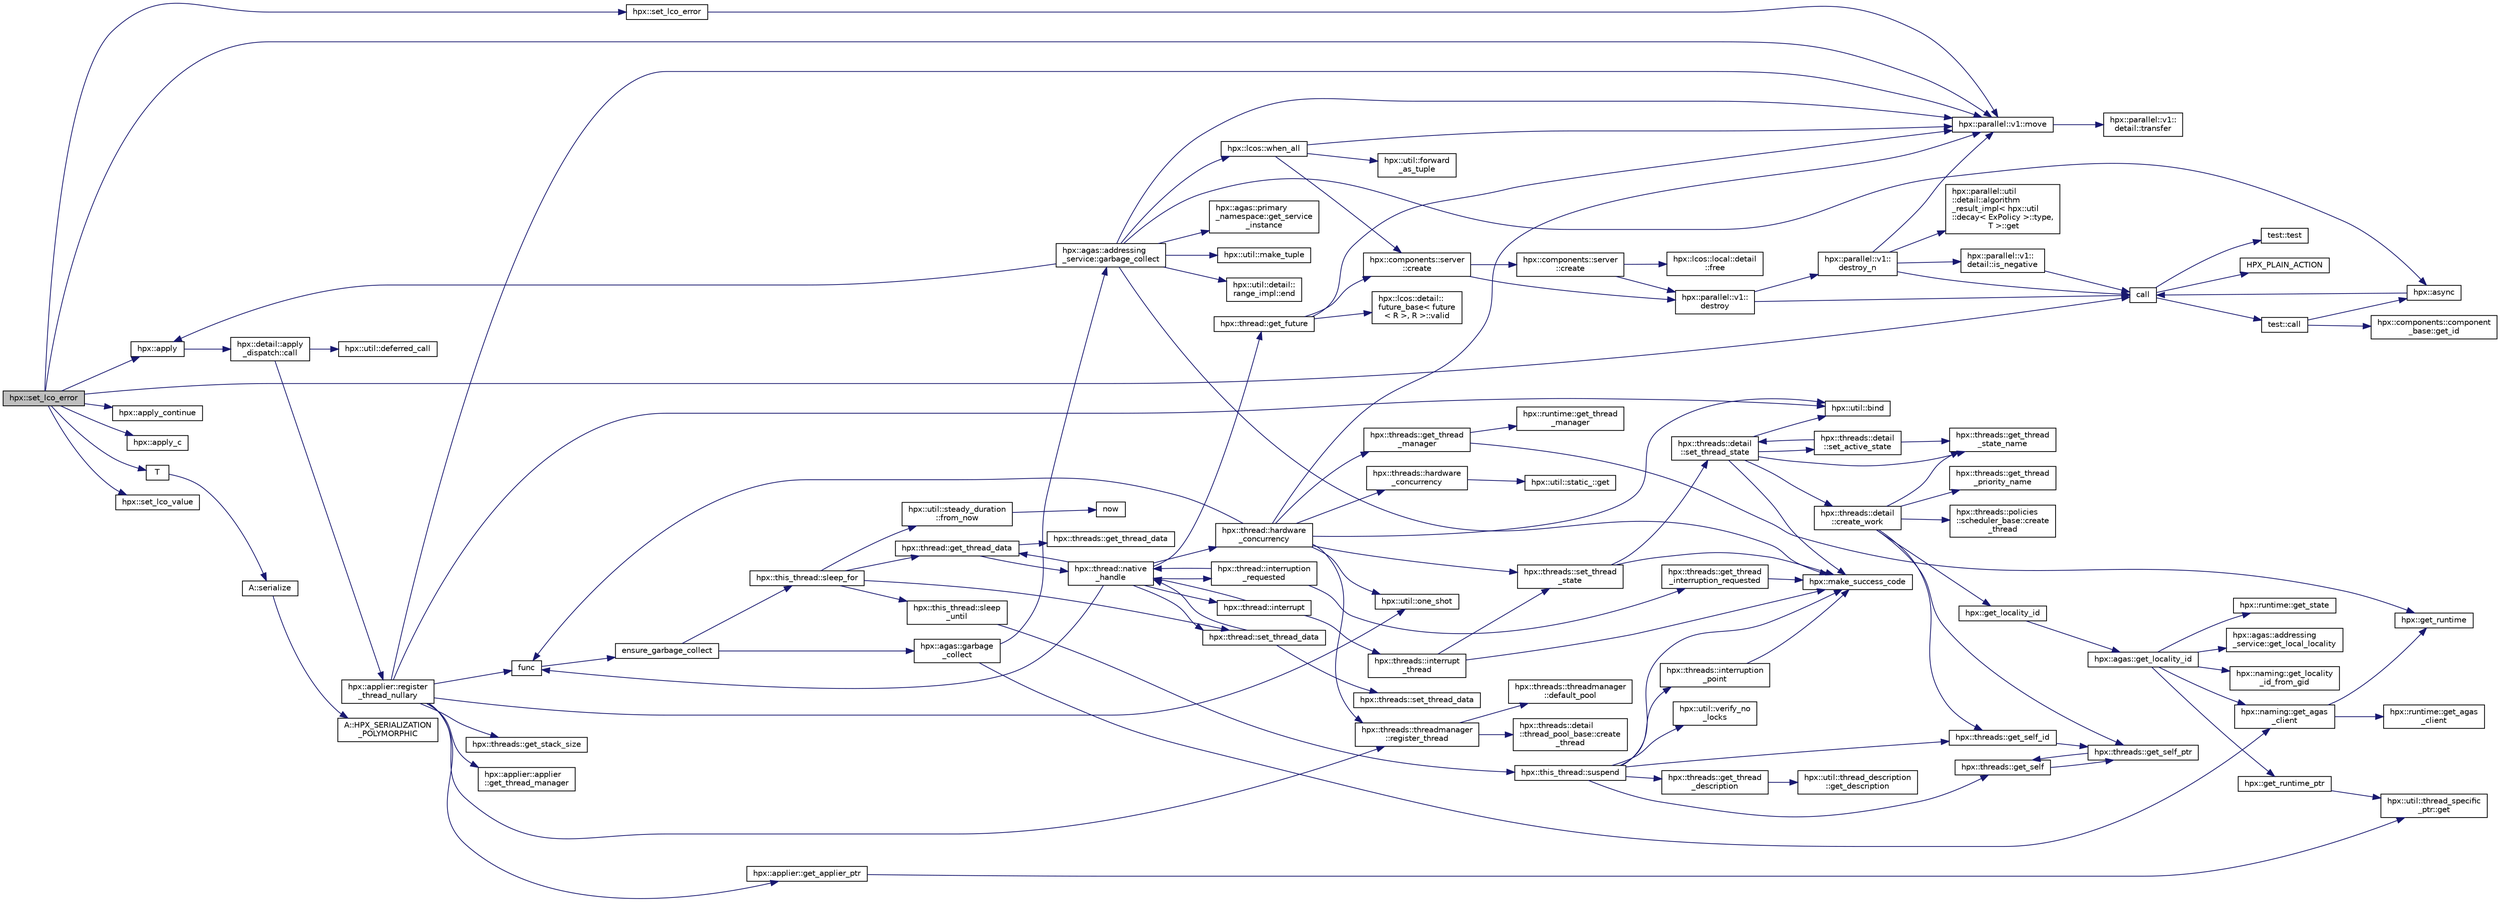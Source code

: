 digraph "hpx::set_lco_error"
{
  edge [fontname="Helvetica",fontsize="10",labelfontname="Helvetica",labelfontsize="10"];
  node [fontname="Helvetica",fontsize="10",shape=record];
  rankdir="LR";
  Node16034 [label="hpx::set_lco_error",height=0.2,width=0.4,color="black", fillcolor="grey75", style="filled", fontcolor="black"];
  Node16034 -> Node16035 [color="midnightblue",fontsize="10",style="solid",fontname="Helvetica"];
  Node16035 [label="hpx::set_lco_error",height=0.2,width=0.4,color="black", fillcolor="white", style="filled",URL="$d8/d83/namespacehpx.html#af0c26df1ee631f99d7bb04ec2507c900",tooltip="Set the error state for the LCO referenced by the given id. "];
  Node16035 -> Node16036 [color="midnightblue",fontsize="10",style="solid",fontname="Helvetica"];
  Node16036 [label="hpx::parallel::v1::move",height=0.2,width=0.4,color="black", fillcolor="white", style="filled",URL="$db/db9/namespacehpx_1_1parallel_1_1v1.html#aa7c4ede081ce786c9d1eb1adff495cfc"];
  Node16036 -> Node16037 [color="midnightblue",fontsize="10",style="solid",fontname="Helvetica"];
  Node16037 [label="hpx::parallel::v1::\ldetail::transfer",height=0.2,width=0.4,color="black", fillcolor="white", style="filled",URL="$d2/ddd/namespacehpx_1_1parallel_1_1v1_1_1detail.html#ab1b56a05e1885ca7cc7ffa1804dd2f3c"];
  Node16034 -> Node16036 [color="midnightblue",fontsize="10",style="solid",fontname="Helvetica"];
  Node16034 -> Node16038 [color="midnightblue",fontsize="10",style="solid",fontname="Helvetica"];
  Node16038 [label="hpx::apply",height=0.2,width=0.4,color="black", fillcolor="white", style="filled",URL="$d8/d83/namespacehpx.html#aa87762f0db0731d385f3fdfdb25d59fc"];
  Node16038 -> Node16039 [color="midnightblue",fontsize="10",style="solid",fontname="Helvetica"];
  Node16039 [label="hpx::detail::apply\l_dispatch::call",height=0.2,width=0.4,color="black", fillcolor="white", style="filled",URL="$db/de8/structhpx_1_1detail_1_1apply__dispatch.html#a0755fab16d281e74bcff0f8045be9459"];
  Node16039 -> Node16040 [color="midnightblue",fontsize="10",style="solid",fontname="Helvetica"];
  Node16040 [label="hpx::applier::register\l_thread_nullary",height=0.2,width=0.4,color="black", fillcolor="white", style="filled",URL="$d8/dcb/namespacehpx_1_1applier.html#a401cd1145927e58d74d1eb52aaccd936"];
  Node16040 -> Node16041 [color="midnightblue",fontsize="10",style="solid",fontname="Helvetica"];
  Node16041 [label="hpx::applier::get_applier_ptr",height=0.2,width=0.4,color="black", fillcolor="white", style="filled",URL="$d8/dcb/namespacehpx_1_1applier.html#a617483cf2b77ad3a0aa428ade7b35299"];
  Node16041 -> Node16042 [color="midnightblue",fontsize="10",style="solid",fontname="Helvetica"];
  Node16042 [label="hpx::util::thread_specific\l_ptr::get",height=0.2,width=0.4,color="black", fillcolor="white", style="filled",URL="$d4/d4c/structhpx_1_1util_1_1thread__specific__ptr.html#a3b27d8520710478aa41d1f74206bdba9"];
  Node16040 -> Node16043 [color="midnightblue",fontsize="10",style="solid",fontname="Helvetica"];
  Node16043 [label="func",height=0.2,width=0.4,color="black", fillcolor="white", style="filled",URL="$d8/dfd/id__type__ref__counting__1032_8cpp.html#ab811b86ea5107ffb3351fcaa29d2c652"];
  Node16043 -> Node16044 [color="midnightblue",fontsize="10",style="solid",fontname="Helvetica"];
  Node16044 [label="ensure_garbage_collect",height=0.2,width=0.4,color="black", fillcolor="white", style="filled",URL="$d8/dfd/id__type__ref__counting__1032_8cpp.html#a5264b94bf7c262ac0e521fb290d476d5"];
  Node16044 -> Node16045 [color="midnightblue",fontsize="10",style="solid",fontname="Helvetica"];
  Node16045 [label="hpx::this_thread::sleep_for",height=0.2,width=0.4,color="black", fillcolor="white", style="filled",URL="$d9/d52/namespacehpx_1_1this__thread.html#afc042a5a5fa52eef2d1d177a343435cf"];
  Node16045 -> Node16046 [color="midnightblue",fontsize="10",style="solid",fontname="Helvetica"];
  Node16046 [label="hpx::this_thread::sleep\l_until",height=0.2,width=0.4,color="black", fillcolor="white", style="filled",URL="$d9/d52/namespacehpx_1_1this__thread.html#ae12a853980115b23ff0ab8ca06622658"];
  Node16046 -> Node16047 [color="midnightblue",fontsize="10",style="solid",fontname="Helvetica"];
  Node16047 [label="hpx::this_thread::suspend",height=0.2,width=0.4,color="black", fillcolor="white", style="filled",URL="$d9/d52/namespacehpx_1_1this__thread.html#aca220026fb3014c0881d129fe31c0073"];
  Node16047 -> Node16048 [color="midnightblue",fontsize="10",style="solid",fontname="Helvetica"];
  Node16048 [label="hpx::threads::get_self",height=0.2,width=0.4,color="black", fillcolor="white", style="filled",URL="$d7/d28/namespacehpx_1_1threads.html#a07daf4d6d29233f20d66d41ab7b5b8e8"];
  Node16048 -> Node16049 [color="midnightblue",fontsize="10",style="solid",fontname="Helvetica"];
  Node16049 [label="hpx::threads::get_self_ptr",height=0.2,width=0.4,color="black", fillcolor="white", style="filled",URL="$d7/d28/namespacehpx_1_1threads.html#a22877ae347ad884cde3a51397dad6c53"];
  Node16049 -> Node16048 [color="midnightblue",fontsize="10",style="solid",fontname="Helvetica"];
  Node16047 -> Node16050 [color="midnightblue",fontsize="10",style="solid",fontname="Helvetica"];
  Node16050 [label="hpx::threads::get_self_id",height=0.2,width=0.4,color="black", fillcolor="white", style="filled",URL="$d7/d28/namespacehpx_1_1threads.html#afafe0f900b9fac3d4ed3c747625c1cfe"];
  Node16050 -> Node16049 [color="midnightblue",fontsize="10",style="solid",fontname="Helvetica"];
  Node16047 -> Node16051 [color="midnightblue",fontsize="10",style="solid",fontname="Helvetica"];
  Node16051 [label="hpx::threads::interruption\l_point",height=0.2,width=0.4,color="black", fillcolor="white", style="filled",URL="$d7/d28/namespacehpx_1_1threads.html#ada6ec56a12b050707311d8c628089059"];
  Node16051 -> Node16052 [color="midnightblue",fontsize="10",style="solid",fontname="Helvetica"];
  Node16052 [label="hpx::make_success_code",height=0.2,width=0.4,color="black", fillcolor="white", style="filled",URL="$d8/d83/namespacehpx.html#a0e8512a8f49e2a6c8185061181419d8f",tooltip="Returns error_code(hpx::success, \"success\", mode). "];
  Node16047 -> Node16053 [color="midnightblue",fontsize="10",style="solid",fontname="Helvetica"];
  Node16053 [label="hpx::util::verify_no\l_locks",height=0.2,width=0.4,color="black", fillcolor="white", style="filled",URL="$df/dad/namespacehpx_1_1util.html#ae0e1837ee6f09b79b26c2e788d2e9fc9"];
  Node16047 -> Node16054 [color="midnightblue",fontsize="10",style="solid",fontname="Helvetica"];
  Node16054 [label="hpx::threads::get_thread\l_description",height=0.2,width=0.4,color="black", fillcolor="white", style="filled",URL="$d7/d28/namespacehpx_1_1threads.html#a42fc18a7a680f4e8bc633a4b4c956701"];
  Node16054 -> Node16055 [color="midnightblue",fontsize="10",style="solid",fontname="Helvetica"];
  Node16055 [label="hpx::util::thread_description\l::get_description",height=0.2,width=0.4,color="black", fillcolor="white", style="filled",URL="$df/d9e/structhpx_1_1util_1_1thread__description.html#a8c834e14eca6eb228188022577f9f952"];
  Node16047 -> Node16052 [color="midnightblue",fontsize="10",style="solid",fontname="Helvetica"];
  Node16045 -> Node16056 [color="midnightblue",fontsize="10",style="solid",fontname="Helvetica"];
  Node16056 [label="hpx::util::steady_duration\l::from_now",height=0.2,width=0.4,color="black", fillcolor="white", style="filled",URL="$d9/d4f/classhpx_1_1util_1_1steady__duration.html#a0132206d767cd0f7395507b40111a153"];
  Node16056 -> Node16057 [color="midnightblue",fontsize="10",style="solid",fontname="Helvetica"];
  Node16057 [label="now",height=0.2,width=0.4,color="black", fillcolor="white", style="filled",URL="$de/db3/1d__stencil__1__omp_8cpp.html#a89e9667753dccfac455bd37a7a3a7b16"];
  Node16045 -> Node16058 [color="midnightblue",fontsize="10",style="solid",fontname="Helvetica"];
  Node16058 [label="hpx::thread::get_thread_data",height=0.2,width=0.4,color="black", fillcolor="white", style="filled",URL="$de/d9b/classhpx_1_1thread.html#a4535ef82cec3b953d2c941d20e3e3904"];
  Node16058 -> Node16059 [color="midnightblue",fontsize="10",style="solid",fontname="Helvetica"];
  Node16059 [label="hpx::threads::get_thread_data",height=0.2,width=0.4,color="black", fillcolor="white", style="filled",URL="$d7/d28/namespacehpx_1_1threads.html#a8737931ff6303807225f735b2b384ae4"];
  Node16058 -> Node16060 [color="midnightblue",fontsize="10",style="solid",fontname="Helvetica"];
  Node16060 [label="hpx::thread::native\l_handle",height=0.2,width=0.4,color="black", fillcolor="white", style="filled",URL="$de/d9b/classhpx_1_1thread.html#acf48190d264ab64c1c4ec99d0b421b5a"];
  Node16060 -> Node16061 [color="midnightblue",fontsize="10",style="solid",fontname="Helvetica"];
  Node16061 [label="hpx::thread::hardware\l_concurrency",height=0.2,width=0.4,color="black", fillcolor="white", style="filled",URL="$de/d9b/classhpx_1_1thread.html#a8e4fff210e02485ba493bc3a2a956c03"];
  Node16061 -> Node16062 [color="midnightblue",fontsize="10",style="solid",fontname="Helvetica"];
  Node16062 [label="hpx::threads::hardware\l_concurrency",height=0.2,width=0.4,color="black", fillcolor="white", style="filled",URL="$d7/d28/namespacehpx_1_1threads.html#aa8752a235478d2ad7b5ac467b63ab527"];
  Node16062 -> Node16063 [color="midnightblue",fontsize="10",style="solid",fontname="Helvetica"];
  Node16063 [label="hpx::util::static_::get",height=0.2,width=0.4,color="black", fillcolor="white", style="filled",URL="$d3/dbb/structhpx_1_1util_1_1static__.html#a2967c633948a3bf17a3b5405ef5a8318"];
  Node16061 -> Node16043 [color="midnightblue",fontsize="10",style="solid",fontname="Helvetica"];
  Node16061 -> Node16064 [color="midnightblue",fontsize="10",style="solid",fontname="Helvetica"];
  Node16064 [label="hpx::util::bind",height=0.2,width=0.4,color="black", fillcolor="white", style="filled",URL="$df/dad/namespacehpx_1_1util.html#ad844caedf82a0173d6909d910c3e48c6"];
  Node16061 -> Node16065 [color="midnightblue",fontsize="10",style="solid",fontname="Helvetica"];
  Node16065 [label="hpx::util::one_shot",height=0.2,width=0.4,color="black", fillcolor="white", style="filled",URL="$df/dad/namespacehpx_1_1util.html#a273e61be42a72415291e0ec0a4f28c7a"];
  Node16061 -> Node16036 [color="midnightblue",fontsize="10",style="solid",fontname="Helvetica"];
  Node16061 -> Node16066 [color="midnightblue",fontsize="10",style="solid",fontname="Helvetica"];
  Node16066 [label="hpx::threads::get_thread\l_manager",height=0.2,width=0.4,color="black", fillcolor="white", style="filled",URL="$d7/d28/namespacehpx_1_1threads.html#a076973c3a53beadde7d967e22c4f6cce"];
  Node16066 -> Node16067 [color="midnightblue",fontsize="10",style="solid",fontname="Helvetica"];
  Node16067 [label="hpx::get_runtime",height=0.2,width=0.4,color="black", fillcolor="white", style="filled",URL="$d8/d83/namespacehpx.html#aef902cc6c7dd3b9fbadf34d1e850a070"];
  Node16066 -> Node16068 [color="midnightblue",fontsize="10",style="solid",fontname="Helvetica"];
  Node16068 [label="hpx::runtime::get_thread\l_manager",height=0.2,width=0.4,color="black", fillcolor="white", style="filled",URL="$d0/d7b/classhpx_1_1runtime.html#a865b12d57fcd44a8d3dda3e35414f563"];
  Node16061 -> Node16069 [color="midnightblue",fontsize="10",style="solid",fontname="Helvetica"];
  Node16069 [label="hpx::threads::threadmanager\l::register_thread",height=0.2,width=0.4,color="black", fillcolor="white", style="filled",URL="$d5/daa/classhpx_1_1threads_1_1threadmanager.html#a7f79c7578e08a60ca45eb276ce8133d8"];
  Node16069 -> Node16070 [color="midnightblue",fontsize="10",style="solid",fontname="Helvetica"];
  Node16070 [label="hpx::threads::threadmanager\l::default_pool",height=0.2,width=0.4,color="black", fillcolor="white", style="filled",URL="$d5/daa/classhpx_1_1threads_1_1threadmanager.html#a851f067d03b5dd1c5e6a9a6a841e05df"];
  Node16069 -> Node16071 [color="midnightblue",fontsize="10",style="solid",fontname="Helvetica"];
  Node16071 [label="hpx::threads::detail\l::thread_pool_base::create\l_thread",height=0.2,width=0.4,color="black", fillcolor="white", style="filled",URL="$de/dae/classhpx_1_1threads_1_1detail_1_1thread__pool__base.html#ad35d3779eef6f4528e62a26d71b34b34"];
  Node16061 -> Node16072 [color="midnightblue",fontsize="10",style="solid",fontname="Helvetica"];
  Node16072 [label="hpx::threads::set_thread\l_state",height=0.2,width=0.4,color="black", fillcolor="white", style="filled",URL="$d7/d28/namespacehpx_1_1threads.html#ac0690ad16ad778bcc79dcd727cc33025",tooltip="Set the thread state of the thread referenced by the thread_id id. "];
  Node16072 -> Node16052 [color="midnightblue",fontsize="10",style="solid",fontname="Helvetica"];
  Node16072 -> Node16073 [color="midnightblue",fontsize="10",style="solid",fontname="Helvetica"];
  Node16073 [label="hpx::threads::detail\l::set_thread_state",height=0.2,width=0.4,color="black", fillcolor="white", style="filled",URL="$d2/dd1/namespacehpx_1_1threads_1_1detail.html#af85ddc854c4a149bf1738eb1b111b9ab"];
  Node16073 -> Node16074 [color="midnightblue",fontsize="10",style="solid",fontname="Helvetica"];
  Node16074 [label="hpx::threads::get_thread\l_state_name",height=0.2,width=0.4,color="black", fillcolor="white", style="filled",URL="$d7/d28/namespacehpx_1_1threads.html#a26f91ea8d2195f165c033241c5cd11db"];
  Node16073 -> Node16052 [color="midnightblue",fontsize="10",style="solid",fontname="Helvetica"];
  Node16073 -> Node16064 [color="midnightblue",fontsize="10",style="solid",fontname="Helvetica"];
  Node16073 -> Node16075 [color="midnightblue",fontsize="10",style="solid",fontname="Helvetica"];
  Node16075 [label="hpx::threads::detail\l::set_active_state",height=0.2,width=0.4,color="black", fillcolor="white", style="filled",URL="$d2/dd1/namespacehpx_1_1threads_1_1detail.html#a45884a5bf04ad66a4f259231a3947e76"];
  Node16075 -> Node16074 [color="midnightblue",fontsize="10",style="solid",fontname="Helvetica"];
  Node16075 -> Node16073 [color="midnightblue",fontsize="10",style="solid",fontname="Helvetica"];
  Node16073 -> Node16076 [color="midnightblue",fontsize="10",style="solid",fontname="Helvetica"];
  Node16076 [label="hpx::threads::detail\l::create_work",height=0.2,width=0.4,color="black", fillcolor="white", style="filled",URL="$d2/dd1/namespacehpx_1_1threads_1_1detail.html#ae22384a3c1b1a1940032fad068fb54b1"];
  Node16076 -> Node16074 [color="midnightblue",fontsize="10",style="solid",fontname="Helvetica"];
  Node16076 -> Node16077 [color="midnightblue",fontsize="10",style="solid",fontname="Helvetica"];
  Node16077 [label="hpx::threads::get_thread\l_priority_name",height=0.2,width=0.4,color="black", fillcolor="white", style="filled",URL="$d7/d28/namespacehpx_1_1threads.html#a9c6b2fec0c1cf5b06ff83ce756ca6d42"];
  Node16076 -> Node16049 [color="midnightblue",fontsize="10",style="solid",fontname="Helvetica"];
  Node16076 -> Node16050 [color="midnightblue",fontsize="10",style="solid",fontname="Helvetica"];
  Node16076 -> Node16078 [color="midnightblue",fontsize="10",style="solid",fontname="Helvetica"];
  Node16078 [label="hpx::get_locality_id",height=0.2,width=0.4,color="black", fillcolor="white", style="filled",URL="$d8/d83/namespacehpx.html#a158d7c54a657bb364c1704033010697b",tooltip="Return the number of the locality this function is being called from. "];
  Node16078 -> Node16079 [color="midnightblue",fontsize="10",style="solid",fontname="Helvetica"];
  Node16079 [label="hpx::agas::get_locality_id",height=0.2,width=0.4,color="black", fillcolor="white", style="filled",URL="$dc/d54/namespacehpx_1_1agas.html#a491cc2ddecdf0f1a9129900caa6a4d3e"];
  Node16079 -> Node16080 [color="midnightblue",fontsize="10",style="solid",fontname="Helvetica"];
  Node16080 [label="hpx::get_runtime_ptr",height=0.2,width=0.4,color="black", fillcolor="white", style="filled",URL="$d8/d83/namespacehpx.html#af29daf2bb3e01b4d6495a1742b6cce64"];
  Node16080 -> Node16042 [color="midnightblue",fontsize="10",style="solid",fontname="Helvetica"];
  Node16079 -> Node16081 [color="midnightblue",fontsize="10",style="solid",fontname="Helvetica"];
  Node16081 [label="hpx::runtime::get_state",height=0.2,width=0.4,color="black", fillcolor="white", style="filled",URL="$d0/d7b/classhpx_1_1runtime.html#ab405f80e060dac95d624520f38b0524c"];
  Node16079 -> Node16082 [color="midnightblue",fontsize="10",style="solid",fontname="Helvetica"];
  Node16082 [label="hpx::naming::get_agas\l_client",height=0.2,width=0.4,color="black", fillcolor="white", style="filled",URL="$d4/dc9/namespacehpx_1_1naming.html#a0408fffd5d34b620712a801b0ae3b032"];
  Node16082 -> Node16067 [color="midnightblue",fontsize="10",style="solid",fontname="Helvetica"];
  Node16082 -> Node16083 [color="midnightblue",fontsize="10",style="solid",fontname="Helvetica"];
  Node16083 [label="hpx::runtime::get_agas\l_client",height=0.2,width=0.4,color="black", fillcolor="white", style="filled",URL="$d0/d7b/classhpx_1_1runtime.html#aeb5dddd30d6b9861669af8ad44d1a96a"];
  Node16079 -> Node16084 [color="midnightblue",fontsize="10",style="solid",fontname="Helvetica"];
  Node16084 [label="hpx::agas::addressing\l_service::get_local_locality",height=0.2,width=0.4,color="black", fillcolor="white", style="filled",URL="$db/d58/structhpx_1_1agas_1_1addressing__service.html#ab52c19a37c2a7a006c6c15f90ad0539c"];
  Node16079 -> Node16085 [color="midnightblue",fontsize="10",style="solid",fontname="Helvetica"];
  Node16085 [label="hpx::naming::get_locality\l_id_from_gid",height=0.2,width=0.4,color="black", fillcolor="white", style="filled",URL="$d4/dc9/namespacehpx_1_1naming.html#a7fd43037784560bd04fda9b49e33529f"];
  Node16076 -> Node16086 [color="midnightblue",fontsize="10",style="solid",fontname="Helvetica"];
  Node16086 [label="hpx::threads::policies\l::scheduler_base::create\l_thread",height=0.2,width=0.4,color="black", fillcolor="white", style="filled",URL="$dd/d7e/structhpx_1_1threads_1_1policies_1_1scheduler__base.html#ad3b05cd7f363cc8e8410ce368c3794e0"];
  Node16060 -> Node16087 [color="midnightblue",fontsize="10",style="solid",fontname="Helvetica"];
  Node16087 [label="hpx::thread::interrupt",height=0.2,width=0.4,color="black", fillcolor="white", style="filled",URL="$de/d9b/classhpx_1_1thread.html#ac34d0d033aa743c476a79dbc2e1a8a39"];
  Node16087 -> Node16088 [color="midnightblue",fontsize="10",style="solid",fontname="Helvetica"];
  Node16088 [label="hpx::threads::interrupt\l_thread",height=0.2,width=0.4,color="black", fillcolor="white", style="filled",URL="$d7/d28/namespacehpx_1_1threads.html#a6bdda1a2aab61b9b13d274b5155d7e73"];
  Node16088 -> Node16052 [color="midnightblue",fontsize="10",style="solid",fontname="Helvetica"];
  Node16088 -> Node16072 [color="midnightblue",fontsize="10",style="solid",fontname="Helvetica"];
  Node16087 -> Node16060 [color="midnightblue",fontsize="10",style="solid",fontname="Helvetica"];
  Node16060 -> Node16089 [color="midnightblue",fontsize="10",style="solid",fontname="Helvetica"];
  Node16089 [label="hpx::thread::interruption\l_requested",height=0.2,width=0.4,color="black", fillcolor="white", style="filled",URL="$de/d9b/classhpx_1_1thread.html#a33276bb4c20bbb0b1978944e18ef71b8"];
  Node16089 -> Node16090 [color="midnightblue",fontsize="10",style="solid",fontname="Helvetica"];
  Node16090 [label="hpx::threads::get_thread\l_interruption_requested",height=0.2,width=0.4,color="black", fillcolor="white", style="filled",URL="$d7/d28/namespacehpx_1_1threads.html#ae64a7fdb8b5c8bac7be0c8282672a03b"];
  Node16090 -> Node16052 [color="midnightblue",fontsize="10",style="solid",fontname="Helvetica"];
  Node16089 -> Node16060 [color="midnightblue",fontsize="10",style="solid",fontname="Helvetica"];
  Node16060 -> Node16091 [color="midnightblue",fontsize="10",style="solid",fontname="Helvetica"];
  Node16091 [label="hpx::thread::get_future",height=0.2,width=0.4,color="black", fillcolor="white", style="filled",URL="$de/d9b/classhpx_1_1thread.html#a87fdb0d8da826366fc190ed224900a64"];
  Node16091 -> Node16092 [color="midnightblue",fontsize="10",style="solid",fontname="Helvetica"];
  Node16092 [label="hpx::lcos::detail::\lfuture_base\< future\l\< R \>, R \>::valid",height=0.2,width=0.4,color="black", fillcolor="white", style="filled",URL="$d5/dd7/classhpx_1_1lcos_1_1detail_1_1future__base.html#aaf7beb7374815614363033bd96573e75"];
  Node16091 -> Node16093 [color="midnightblue",fontsize="10",style="solid",fontname="Helvetica"];
  Node16093 [label="hpx::components::server\l::create",height=0.2,width=0.4,color="black", fillcolor="white", style="filled",URL="$d2/da2/namespacehpx_1_1components_1_1server.html#ac776c89f3d68ceb910e8cee9fa937ab4",tooltip="Create arrays of components using their default constructor. "];
  Node16093 -> Node16094 [color="midnightblue",fontsize="10",style="solid",fontname="Helvetica"];
  Node16094 [label="hpx::components::server\l::create",height=0.2,width=0.4,color="black", fillcolor="white", style="filled",URL="$d2/da2/namespacehpx_1_1components_1_1server.html#a77d26de181c97b444565e230577981bd"];
  Node16094 -> Node16095 [color="midnightblue",fontsize="10",style="solid",fontname="Helvetica"];
  Node16095 [label="hpx::lcos::local::detail\l::free",height=0.2,width=0.4,color="black", fillcolor="white", style="filled",URL="$d4/dcb/namespacehpx_1_1lcos_1_1local_1_1detail.html#a55a940f019734e9bb045dc123cd80e48"];
  Node16094 -> Node16096 [color="midnightblue",fontsize="10",style="solid",fontname="Helvetica"];
  Node16096 [label="hpx::parallel::v1::\ldestroy",height=0.2,width=0.4,color="black", fillcolor="white", style="filled",URL="$db/db9/namespacehpx_1_1parallel_1_1v1.html#acf303558375048e8a7cc9a2c2e09477f"];
  Node16096 -> Node16097 [color="midnightblue",fontsize="10",style="solid",fontname="Helvetica"];
  Node16097 [label="call",height=0.2,width=0.4,color="black", fillcolor="white", style="filled",URL="$d2/d67/promise__1620_8cpp.html#a58357f0b82bc761e1d0b9091ed563a70"];
  Node16097 -> Node16098 [color="midnightblue",fontsize="10",style="solid",fontname="Helvetica"];
  Node16098 [label="test::test",height=0.2,width=0.4,color="black", fillcolor="white", style="filled",URL="$d8/d89/structtest.html#ab42d5ece712d716b04cb3f686f297a26"];
  Node16097 -> Node16099 [color="midnightblue",fontsize="10",style="solid",fontname="Helvetica"];
  Node16099 [label="HPX_PLAIN_ACTION",height=0.2,width=0.4,color="black", fillcolor="white", style="filled",URL="$d2/d67/promise__1620_8cpp.html#ab96aab827a4b1fcaf66cfe0ba83fef23"];
  Node16097 -> Node16100 [color="midnightblue",fontsize="10",style="solid",fontname="Helvetica"];
  Node16100 [label="test::call",height=0.2,width=0.4,color="black", fillcolor="white", style="filled",URL="$d8/d89/structtest.html#aeb29e7ed6518b9426ccf1344c52620ae"];
  Node16100 -> Node16101 [color="midnightblue",fontsize="10",style="solid",fontname="Helvetica"];
  Node16101 [label="hpx::async",height=0.2,width=0.4,color="black", fillcolor="white", style="filled",URL="$d8/d83/namespacehpx.html#acb7d8e37b73b823956ce144f9a57eaa4"];
  Node16101 -> Node16097 [color="midnightblue",fontsize="10",style="solid",fontname="Helvetica"];
  Node16100 -> Node16102 [color="midnightblue",fontsize="10",style="solid",fontname="Helvetica"];
  Node16102 [label="hpx::components::component\l_base::get_id",height=0.2,width=0.4,color="black", fillcolor="white", style="filled",URL="$d2/de6/classhpx_1_1components_1_1component__base.html#a4c8fd93514039bdf01c48d66d82b19cd"];
  Node16096 -> Node16103 [color="midnightblue",fontsize="10",style="solid",fontname="Helvetica"];
  Node16103 [label="hpx::parallel::v1::\ldestroy_n",height=0.2,width=0.4,color="black", fillcolor="white", style="filled",URL="$db/db9/namespacehpx_1_1parallel_1_1v1.html#a71d0691132a300690163f5636bcd5bd3"];
  Node16103 -> Node16104 [color="midnightblue",fontsize="10",style="solid",fontname="Helvetica"];
  Node16104 [label="hpx::parallel::v1::\ldetail::is_negative",height=0.2,width=0.4,color="black", fillcolor="white", style="filled",URL="$d2/ddd/namespacehpx_1_1parallel_1_1v1_1_1detail.html#adf2e40fc4b20ad0fd442ee3118a4d527"];
  Node16104 -> Node16097 [color="midnightblue",fontsize="10",style="solid",fontname="Helvetica"];
  Node16103 -> Node16105 [color="midnightblue",fontsize="10",style="solid",fontname="Helvetica"];
  Node16105 [label="hpx::parallel::util\l::detail::algorithm\l_result_impl\< hpx::util\l::decay\< ExPolicy \>::type,\l T \>::get",height=0.2,width=0.4,color="black", fillcolor="white", style="filled",URL="$d2/d42/structhpx_1_1parallel_1_1util_1_1detail_1_1algorithm__result__impl.html#ab5b051e8ec74eff5e0e62fd63f5d377e"];
  Node16103 -> Node16036 [color="midnightblue",fontsize="10",style="solid",fontname="Helvetica"];
  Node16103 -> Node16097 [color="midnightblue",fontsize="10",style="solid",fontname="Helvetica"];
  Node16093 -> Node16096 [color="midnightblue",fontsize="10",style="solid",fontname="Helvetica"];
  Node16091 -> Node16036 [color="midnightblue",fontsize="10",style="solid",fontname="Helvetica"];
  Node16060 -> Node16058 [color="midnightblue",fontsize="10",style="solid",fontname="Helvetica"];
  Node16060 -> Node16106 [color="midnightblue",fontsize="10",style="solid",fontname="Helvetica"];
  Node16106 [label="hpx::thread::set_thread_data",height=0.2,width=0.4,color="black", fillcolor="white", style="filled",URL="$de/d9b/classhpx_1_1thread.html#a7317a3cf5251f3b33c990449570d4cea"];
  Node16106 -> Node16107 [color="midnightblue",fontsize="10",style="solid",fontname="Helvetica"];
  Node16107 [label="hpx::threads::set_thread_data",height=0.2,width=0.4,color="black", fillcolor="white", style="filled",URL="$d7/d28/namespacehpx_1_1threads.html#a00a625acc149fce3ae38e4340454acf7"];
  Node16106 -> Node16060 [color="midnightblue",fontsize="10",style="solid",fontname="Helvetica"];
  Node16060 -> Node16043 [color="midnightblue",fontsize="10",style="solid",fontname="Helvetica"];
  Node16045 -> Node16106 [color="midnightblue",fontsize="10",style="solid",fontname="Helvetica"];
  Node16044 -> Node16108 [color="midnightblue",fontsize="10",style="solid",fontname="Helvetica"];
  Node16108 [label="hpx::agas::garbage\l_collect",height=0.2,width=0.4,color="black", fillcolor="white", style="filled",URL="$dc/d54/namespacehpx_1_1agas.html#a951337adc4f9bd6df00a50737468e911"];
  Node16108 -> Node16082 [color="midnightblue",fontsize="10",style="solid",fontname="Helvetica"];
  Node16108 -> Node16109 [color="midnightblue",fontsize="10",style="solid",fontname="Helvetica"];
  Node16109 [label="hpx::agas::addressing\l_service::garbage_collect",height=0.2,width=0.4,color="black", fillcolor="white", style="filled",URL="$db/d58/structhpx_1_1agas_1_1addressing__service.html#a87dcae0eacf6e62d5103ebf516d86f63"];
  Node16109 -> Node16052 [color="midnightblue",fontsize="10",style="solid",fontname="Helvetica"];
  Node16109 -> Node16110 [color="midnightblue",fontsize="10",style="solid",fontname="Helvetica"];
  Node16110 [label="hpx::agas::primary\l_namespace::get_service\l_instance",height=0.2,width=0.4,color="black", fillcolor="white", style="filled",URL="$d1/d43/structhpx_1_1agas_1_1primary__namespace.html#a7630ff0f30ff8c23b13b4672c5350e2e"];
  Node16109 -> Node16111 [color="midnightblue",fontsize="10",style="solid",fontname="Helvetica"];
  Node16111 [label="hpx::util::make_tuple",height=0.2,width=0.4,color="black", fillcolor="white", style="filled",URL="$df/dad/namespacehpx_1_1util.html#a06fa74211a987d208e013f400a9f5328"];
  Node16109 -> Node16112 [color="midnightblue",fontsize="10",style="solid",fontname="Helvetica"];
  Node16112 [label="hpx::util::detail::\lrange_impl::end",height=0.2,width=0.4,color="black", fillcolor="white", style="filled",URL="$d4/d4a/namespacehpx_1_1util_1_1detail_1_1range__impl.html#afb2ea48b0902f52ee4d8b764807b4316"];
  Node16109 -> Node16038 [color="midnightblue",fontsize="10",style="solid",fontname="Helvetica"];
  Node16109 -> Node16036 [color="midnightblue",fontsize="10",style="solid",fontname="Helvetica"];
  Node16109 -> Node16101 [color="midnightblue",fontsize="10",style="solid",fontname="Helvetica"];
  Node16109 -> Node16113 [color="midnightblue",fontsize="10",style="solid",fontname="Helvetica"];
  Node16113 [label="hpx::lcos::when_all",height=0.2,width=0.4,color="black", fillcolor="white", style="filled",URL="$d2/dc9/namespacehpx_1_1lcos.html#a1a6fb024d8690923fb185d5aee204d54"];
  Node16113 -> Node16114 [color="midnightblue",fontsize="10",style="solid",fontname="Helvetica"];
  Node16114 [label="hpx::util::forward\l_as_tuple",height=0.2,width=0.4,color="black", fillcolor="white", style="filled",URL="$df/dad/namespacehpx_1_1util.html#ab7c31e3f24c3302a4f67b6735a6fa597"];
  Node16113 -> Node16036 [color="midnightblue",fontsize="10",style="solid",fontname="Helvetica"];
  Node16113 -> Node16093 [color="midnightblue",fontsize="10",style="solid",fontname="Helvetica"];
  Node16040 -> Node16064 [color="midnightblue",fontsize="10",style="solid",fontname="Helvetica"];
  Node16040 -> Node16065 [color="midnightblue",fontsize="10",style="solid",fontname="Helvetica"];
  Node16040 -> Node16036 [color="midnightblue",fontsize="10",style="solid",fontname="Helvetica"];
  Node16040 -> Node16115 [color="midnightblue",fontsize="10",style="solid",fontname="Helvetica"];
  Node16115 [label="hpx::threads::get_stack_size",height=0.2,width=0.4,color="black", fillcolor="white", style="filled",URL="$d7/d28/namespacehpx_1_1threads.html#af597241b3c2785150be206737ca04aa6",tooltip="The get_stack_size function is part of the thread related API. It. "];
  Node16040 -> Node16116 [color="midnightblue",fontsize="10",style="solid",fontname="Helvetica"];
  Node16116 [label="hpx::applier::applier\l::get_thread_manager",height=0.2,width=0.4,color="black", fillcolor="white", style="filled",URL="$da/dcb/classhpx_1_1applier_1_1applier.html#acc36d583973701e573be39da97bba866",tooltip="Access the thread-manager instance associated with this applier. "];
  Node16040 -> Node16069 [color="midnightblue",fontsize="10",style="solid",fontname="Helvetica"];
  Node16039 -> Node16117 [color="midnightblue",fontsize="10",style="solid",fontname="Helvetica"];
  Node16117 [label="hpx::util::deferred_call",height=0.2,width=0.4,color="black", fillcolor="white", style="filled",URL="$df/dad/namespacehpx_1_1util.html#acdded623c658a7a3436f7e76bc9d881c"];
  Node16034 -> Node16118 [color="midnightblue",fontsize="10",style="solid",fontname="Helvetica"];
  Node16118 [label="hpx::apply_continue",height=0.2,width=0.4,color="black", fillcolor="white", style="filled",URL="$d8/d83/namespacehpx.html#a03e81539238645a484e4d39f24572982"];
  Node16034 -> Node16119 [color="midnightblue",fontsize="10",style="solid",fontname="Helvetica"];
  Node16119 [label="hpx::apply_c",height=0.2,width=0.4,color="black", fillcolor="white", style="filled",URL="$d8/d83/namespacehpx.html#ac0dc1587f0f1b5611ee43da109ea2395"];
  Node16034 -> Node16120 [color="midnightblue",fontsize="10",style="solid",fontname="Helvetica"];
  Node16120 [label="T",height=0.2,width=0.4,color="black", fillcolor="white", style="filled",URL="$db/d33/polymorphic__semiintrusive__template_8cpp.html#ad187658f9cb91c1312b39ae7e896f1ea"];
  Node16120 -> Node16121 [color="midnightblue",fontsize="10",style="solid",fontname="Helvetica"];
  Node16121 [label="A::serialize",height=0.2,width=0.4,color="black", fillcolor="white", style="filled",URL="$d7/da0/struct_a.html#a5f5c287cf471e274ed9dda0da1592212"];
  Node16121 -> Node16122 [color="midnightblue",fontsize="10",style="solid",fontname="Helvetica"];
  Node16122 [label="A::HPX_SERIALIZATION\l_POLYMORPHIC",height=0.2,width=0.4,color="black", fillcolor="white", style="filled",URL="$d7/da0/struct_a.html#ada978cc156cebbafddb1f3aa4c01918c"];
  Node16034 -> Node16097 [color="midnightblue",fontsize="10",style="solid",fontname="Helvetica"];
  Node16034 -> Node16123 [color="midnightblue",fontsize="10",style="solid",fontname="Helvetica"];
  Node16123 [label="hpx::set_lco_value",height=0.2,width=0.4,color="black", fillcolor="white", style="filled",URL="$d8/d83/namespacehpx.html#ac39c86d0a66ad9dba32b6206499dd80f",tooltip="Set the result value for the LCO referenced by the given id. "];
}
